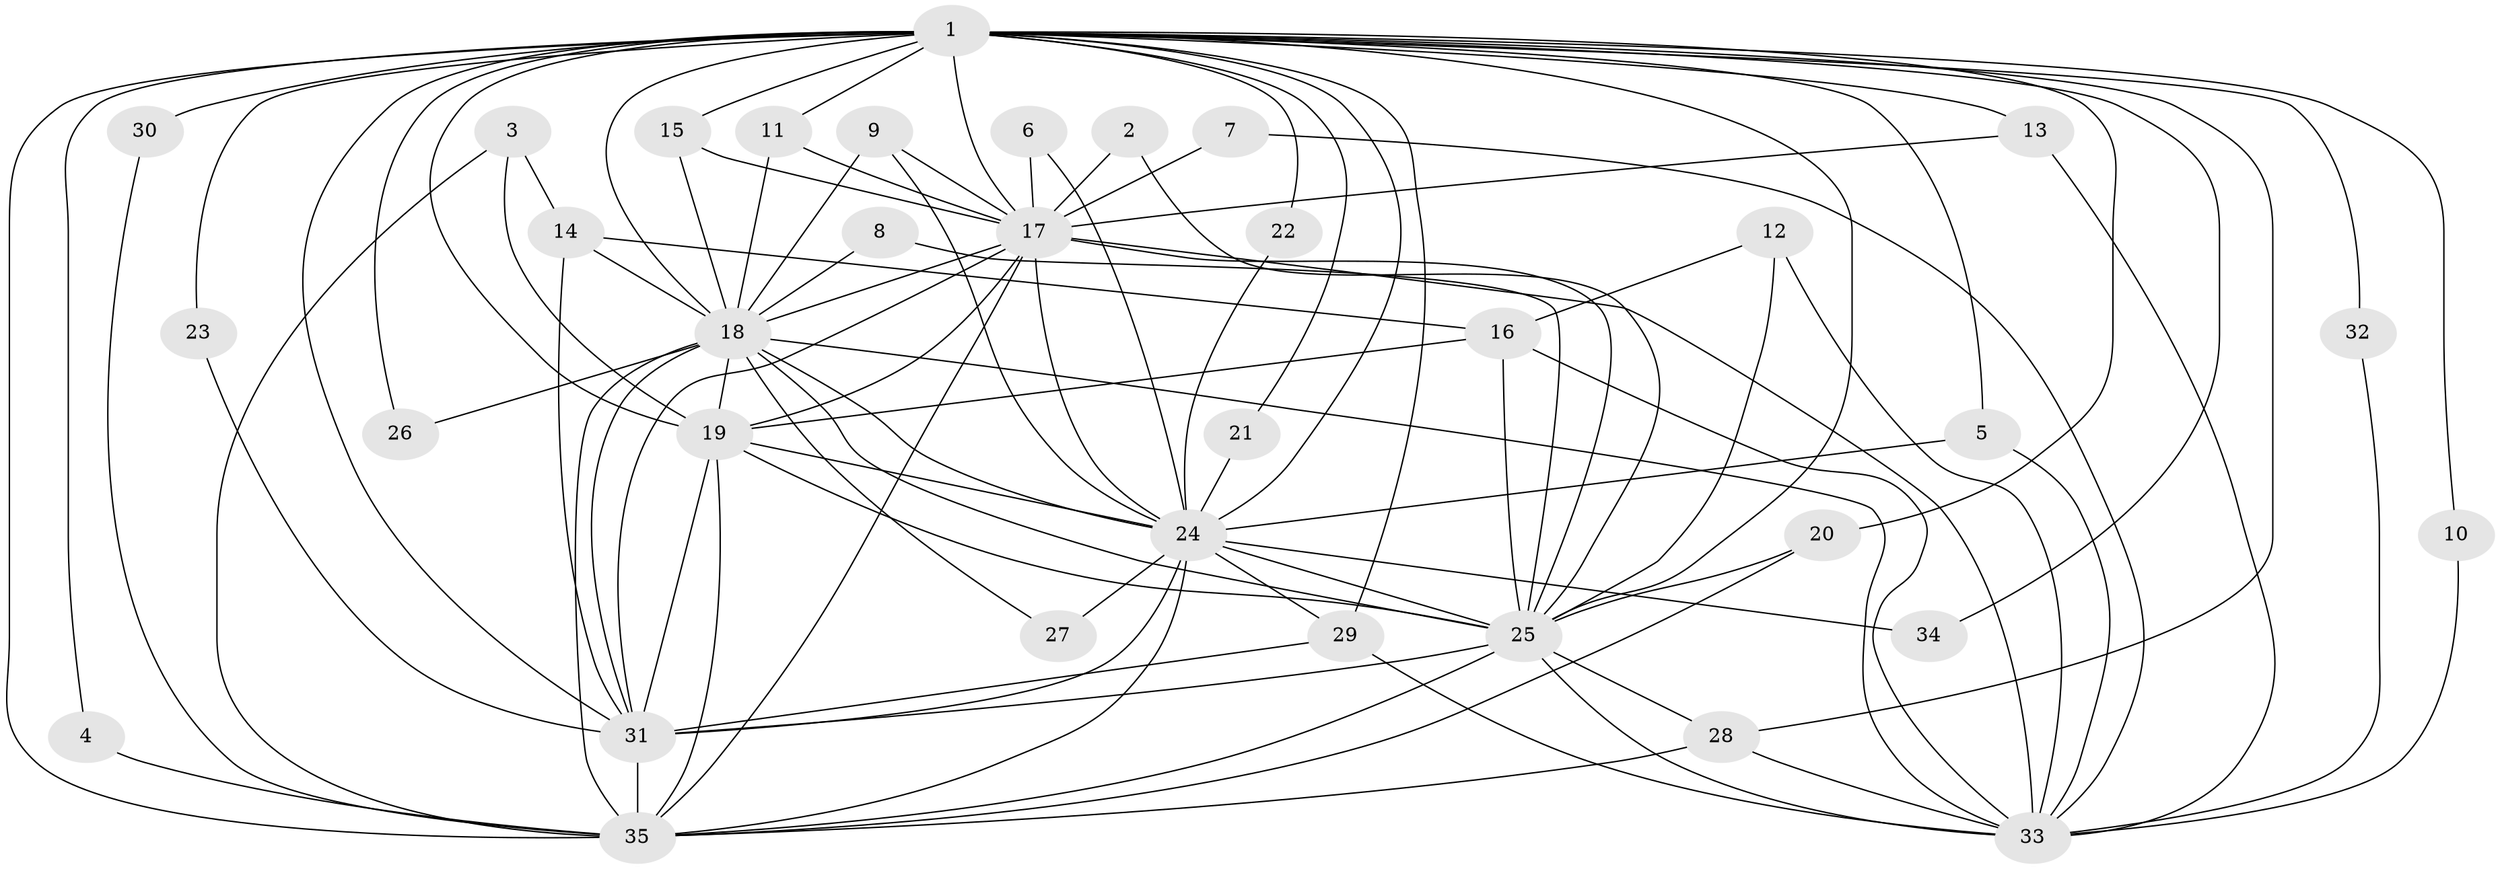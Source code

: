 // original degree distribution, {17: 0.028985507246376812, 21: 0.014492753623188406, 12: 0.014492753623188406, 13: 0.028985507246376812, 15: 0.014492753623188406, 16: 0.014492753623188406, 20: 0.014492753623188406, 19: 0.014492753623188406, 5: 0.028985507246376812, 3: 0.15942028985507245, 4: 0.11594202898550725, 2: 0.5362318840579711, 14: 0.014492753623188406}
// Generated by graph-tools (version 1.1) at 2025/25/03/09/25 03:25:52]
// undirected, 35 vertices, 97 edges
graph export_dot {
graph [start="1"]
  node [color=gray90,style=filled];
  1;
  2;
  3;
  4;
  5;
  6;
  7;
  8;
  9;
  10;
  11;
  12;
  13;
  14;
  15;
  16;
  17;
  18;
  19;
  20;
  21;
  22;
  23;
  24;
  25;
  26;
  27;
  28;
  29;
  30;
  31;
  32;
  33;
  34;
  35;
  1 -- 4 [weight=1.0];
  1 -- 5 [weight=1.0];
  1 -- 10 [weight=1.0];
  1 -- 11 [weight=1.0];
  1 -- 13 [weight=1.0];
  1 -- 15 [weight=1.0];
  1 -- 17 [weight=5.0];
  1 -- 18 [weight=3.0];
  1 -- 19 [weight=3.0];
  1 -- 20 [weight=1.0];
  1 -- 21 [weight=1.0];
  1 -- 22 [weight=1.0];
  1 -- 23 [weight=1.0];
  1 -- 24 [weight=3.0];
  1 -- 25 [weight=2.0];
  1 -- 26 [weight=1.0];
  1 -- 28 [weight=1.0];
  1 -- 29 [weight=1.0];
  1 -- 30 [weight=2.0];
  1 -- 31 [weight=2.0];
  1 -- 32 [weight=1.0];
  1 -- 34 [weight=1.0];
  1 -- 35 [weight=2.0];
  2 -- 17 [weight=1.0];
  2 -- 25 [weight=1.0];
  3 -- 14 [weight=1.0];
  3 -- 19 [weight=1.0];
  3 -- 35 [weight=1.0];
  4 -- 35 [weight=2.0];
  5 -- 24 [weight=1.0];
  5 -- 33 [weight=1.0];
  6 -- 17 [weight=1.0];
  6 -- 24 [weight=1.0];
  7 -- 17 [weight=1.0];
  7 -- 33 [weight=1.0];
  8 -- 18 [weight=1.0];
  8 -- 25 [weight=1.0];
  9 -- 17 [weight=1.0];
  9 -- 18 [weight=2.0];
  9 -- 24 [weight=1.0];
  10 -- 33 [weight=1.0];
  11 -- 17 [weight=1.0];
  11 -- 18 [weight=1.0];
  12 -- 16 [weight=1.0];
  12 -- 25 [weight=1.0];
  12 -- 33 [weight=1.0];
  13 -- 17 [weight=1.0];
  13 -- 33 [weight=1.0];
  14 -- 16 [weight=1.0];
  14 -- 18 [weight=2.0];
  14 -- 31 [weight=1.0];
  15 -- 17 [weight=1.0];
  15 -- 18 [weight=1.0];
  16 -- 19 [weight=1.0];
  16 -- 25 [weight=1.0];
  16 -- 33 [weight=1.0];
  17 -- 18 [weight=2.0];
  17 -- 19 [weight=2.0];
  17 -- 24 [weight=2.0];
  17 -- 25 [weight=2.0];
  17 -- 31 [weight=2.0];
  17 -- 33 [weight=1.0];
  17 -- 35 [weight=2.0];
  18 -- 19 [weight=1.0];
  18 -- 24 [weight=2.0];
  18 -- 25 [weight=1.0];
  18 -- 26 [weight=1.0];
  18 -- 27 [weight=1.0];
  18 -- 31 [weight=1.0];
  18 -- 33 [weight=1.0];
  18 -- 35 [weight=2.0];
  19 -- 24 [weight=1.0];
  19 -- 25 [weight=2.0];
  19 -- 31 [weight=1.0];
  19 -- 35 [weight=1.0];
  20 -- 25 [weight=1.0];
  20 -- 35 [weight=1.0];
  21 -- 24 [weight=1.0];
  22 -- 24 [weight=1.0];
  23 -- 31 [weight=1.0];
  24 -- 25 [weight=2.0];
  24 -- 27 [weight=1.0];
  24 -- 29 [weight=1.0];
  24 -- 31 [weight=1.0];
  24 -- 34 [weight=1.0];
  24 -- 35 [weight=2.0];
  25 -- 28 [weight=2.0];
  25 -- 31 [weight=1.0];
  25 -- 33 [weight=1.0];
  25 -- 35 [weight=1.0];
  28 -- 33 [weight=1.0];
  28 -- 35 [weight=1.0];
  29 -- 31 [weight=1.0];
  29 -- 33 [weight=1.0];
  30 -- 35 [weight=1.0];
  31 -- 35 [weight=2.0];
  32 -- 33 [weight=1.0];
}

